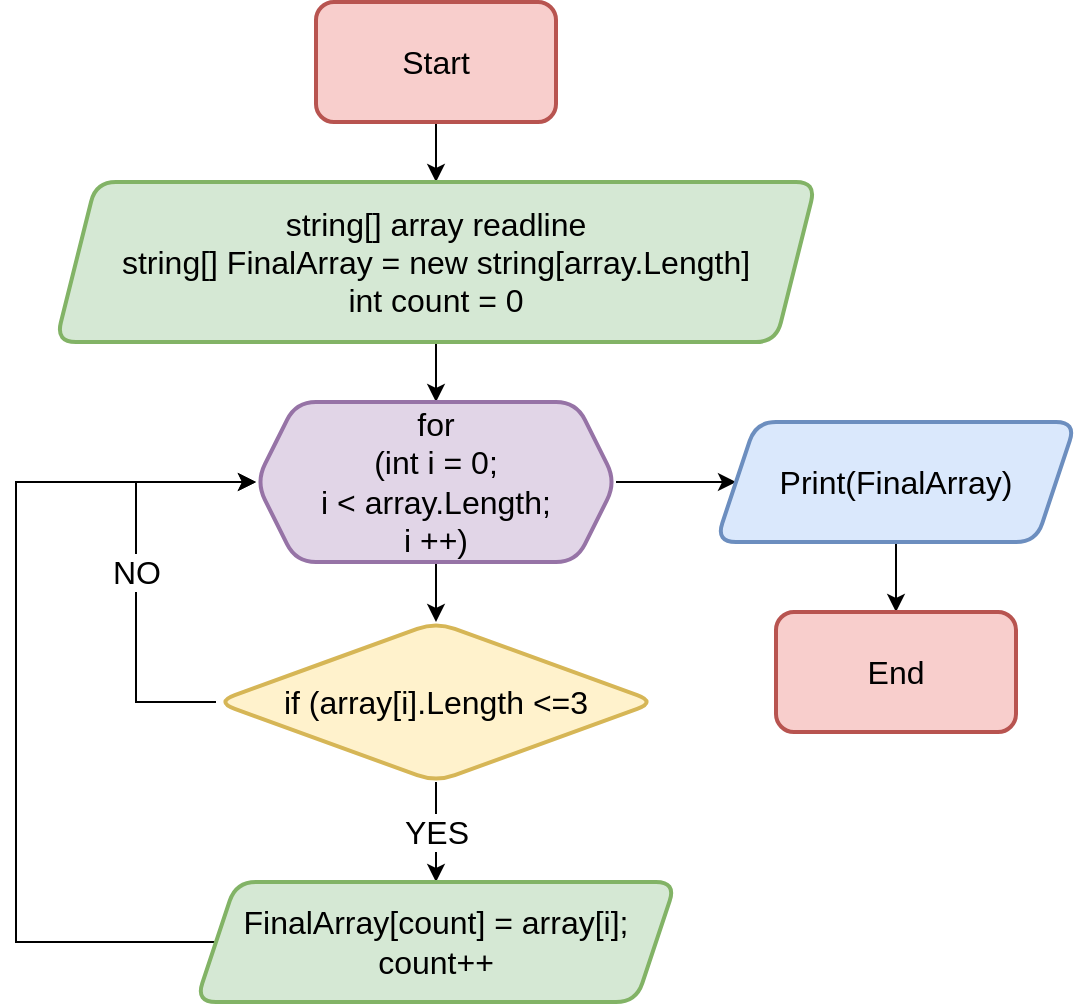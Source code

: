 <mxfile version="20.0.0" type="device"><diagram id="r7r_49jDRtPn4ANQR2_d" name="Страница 1"><mxGraphModel dx="657" dy="1130" grid="1" gridSize="10" guides="1" tooltips="1" connect="1" arrows="1" fold="1" page="1" pageScale="1" pageWidth="827" pageHeight="1169" math="0" shadow="0"><root><mxCell id="0"/><mxCell id="1" parent="0"/><mxCell id="UqPusZIcfhQXwQAugqUp-6" value="" style="edgeStyle=orthogonalEdgeStyle;rounded=0;orthogonalLoop=1;jettySize=auto;html=1;fontSize=16;" edge="1" parent="1" source="UqPusZIcfhQXwQAugqUp-4" target="UqPusZIcfhQXwQAugqUp-5"><mxGeometry relative="1" as="geometry"/></mxCell><mxCell id="UqPusZIcfhQXwQAugqUp-4" value="Start" style="rounded=1;whiteSpace=wrap;html=1;fontSize=16;fillColor=#f8cecc;strokeColor=#b85450;strokeWidth=2;" vertex="1" parent="1"><mxGeometry x="320" y="85" width="120" height="60" as="geometry"/></mxCell><mxCell id="UqPusZIcfhQXwQAugqUp-50" value="" style="edgeStyle=orthogonalEdgeStyle;rounded=0;orthogonalLoop=1;jettySize=auto;html=1;fontSize=16;" edge="1" parent="1" source="UqPusZIcfhQXwQAugqUp-5" target="UqPusZIcfhQXwQAugqUp-49"><mxGeometry relative="1" as="geometry"/></mxCell><mxCell id="UqPusZIcfhQXwQAugqUp-5" value="string[] array readline&lt;br&gt;string[] FinalArray = new string[array.Length]&lt;br&gt;int count = 0" style="shape=parallelogram;perimeter=parallelogramPerimeter;whiteSpace=wrap;html=1;fixedSize=1;fontSize=16;fillColor=#d5e8d4;strokeColor=#82b366;rounded=1;strokeWidth=2;" vertex="1" parent="1"><mxGeometry x="190" y="175" width="380" height="80" as="geometry"/></mxCell><mxCell id="UqPusZIcfhQXwQAugqUp-52" value="" style="edgeStyle=orthogonalEdgeStyle;rounded=0;orthogonalLoop=1;jettySize=auto;html=1;fontSize=16;" edge="1" parent="1" source="UqPusZIcfhQXwQAugqUp-49" target="UqPusZIcfhQXwQAugqUp-51"><mxGeometry relative="1" as="geometry"/></mxCell><mxCell id="UqPusZIcfhQXwQAugqUp-58" value="" style="edgeStyle=orthogonalEdgeStyle;rounded=0;orthogonalLoop=1;jettySize=auto;html=1;fontSize=16;" edge="1" parent="1" source="UqPusZIcfhQXwQAugqUp-49" target="UqPusZIcfhQXwQAugqUp-57"><mxGeometry relative="1" as="geometry"/></mxCell><mxCell id="UqPusZIcfhQXwQAugqUp-49" value="for&lt;br&gt;(int i = 0;&lt;br&gt;i &amp;lt; array.Length;&lt;br&gt;i ++)" style="shape=hexagon;perimeter=hexagonPerimeter2;whiteSpace=wrap;html=1;fixedSize=1;fontSize=16;fillColor=#e1d5e7;strokeColor=#9673a6;rounded=1;strokeWidth=2;" vertex="1" parent="1"><mxGeometry x="290" y="285" width="180" height="80" as="geometry"/></mxCell><mxCell id="UqPusZIcfhQXwQAugqUp-53" value="NO" style="edgeStyle=orthogonalEdgeStyle;rounded=0;orthogonalLoop=1;jettySize=auto;html=1;entryX=0;entryY=0.5;entryDx=0;entryDy=0;fontSize=16;" edge="1" parent="1" source="UqPusZIcfhQXwQAugqUp-51" target="UqPusZIcfhQXwQAugqUp-49"><mxGeometry relative="1" as="geometry"><Array as="points"><mxPoint x="230" y="435"/><mxPoint x="230" y="325"/></Array></mxGeometry></mxCell><mxCell id="UqPusZIcfhQXwQAugqUp-55" value="YES" style="edgeStyle=orthogonalEdgeStyle;rounded=0;orthogonalLoop=1;jettySize=auto;html=1;fontSize=16;" edge="1" parent="1" source="UqPusZIcfhQXwQAugqUp-51" target="UqPusZIcfhQXwQAugqUp-54"><mxGeometry relative="1" as="geometry"/></mxCell><mxCell id="UqPusZIcfhQXwQAugqUp-51" value="if (array[i].Length &amp;lt;=3" style="rhombus;whiteSpace=wrap;html=1;fontSize=16;fillColor=#fff2cc;strokeColor=#d6b656;rounded=1;strokeWidth=2;" vertex="1" parent="1"><mxGeometry x="270" y="395" width="220" height="80" as="geometry"/></mxCell><mxCell id="UqPusZIcfhQXwQAugqUp-56" style="edgeStyle=orthogonalEdgeStyle;rounded=0;orthogonalLoop=1;jettySize=auto;html=1;fontSize=16;exitX=0;exitY=0.5;exitDx=0;exitDy=0;" edge="1" parent="1" source="UqPusZIcfhQXwQAugqUp-54"><mxGeometry relative="1" as="geometry"><mxPoint x="290" y="325" as="targetPoint"/><Array as="points"><mxPoint x="170" y="555"/><mxPoint x="170" y="325"/></Array></mxGeometry></mxCell><mxCell id="UqPusZIcfhQXwQAugqUp-54" value="FinalArray[count] = array[i];&lt;br&gt;count++" style="shape=parallelogram;perimeter=parallelogramPerimeter;whiteSpace=wrap;html=1;fixedSize=1;fontSize=16;fillColor=#d5e8d4;strokeColor=#82b366;rounded=1;strokeWidth=2;" vertex="1" parent="1"><mxGeometry x="260" y="525" width="240" height="60" as="geometry"/></mxCell><mxCell id="UqPusZIcfhQXwQAugqUp-60" value="" style="edgeStyle=orthogonalEdgeStyle;rounded=0;orthogonalLoop=1;jettySize=auto;html=1;fontSize=16;" edge="1" parent="1" source="UqPusZIcfhQXwQAugqUp-57" target="UqPusZIcfhQXwQAugqUp-59"><mxGeometry relative="1" as="geometry"/></mxCell><mxCell id="UqPusZIcfhQXwQAugqUp-57" value="Print(FinalArray)" style="shape=parallelogram;perimeter=parallelogramPerimeter;whiteSpace=wrap;html=1;fixedSize=1;fontSize=16;fillColor=#dae8fc;strokeColor=#6c8ebf;rounded=1;strokeWidth=2;" vertex="1" parent="1"><mxGeometry x="520" y="295" width="180" height="60" as="geometry"/></mxCell><mxCell id="UqPusZIcfhQXwQAugqUp-59" value="End" style="whiteSpace=wrap;html=1;fontSize=16;fillColor=#f8cecc;strokeColor=#b85450;rounded=1;strokeWidth=2;" vertex="1" parent="1"><mxGeometry x="550" y="390" width="120" height="60" as="geometry"/></mxCell></root></mxGraphModel></diagram></mxfile>